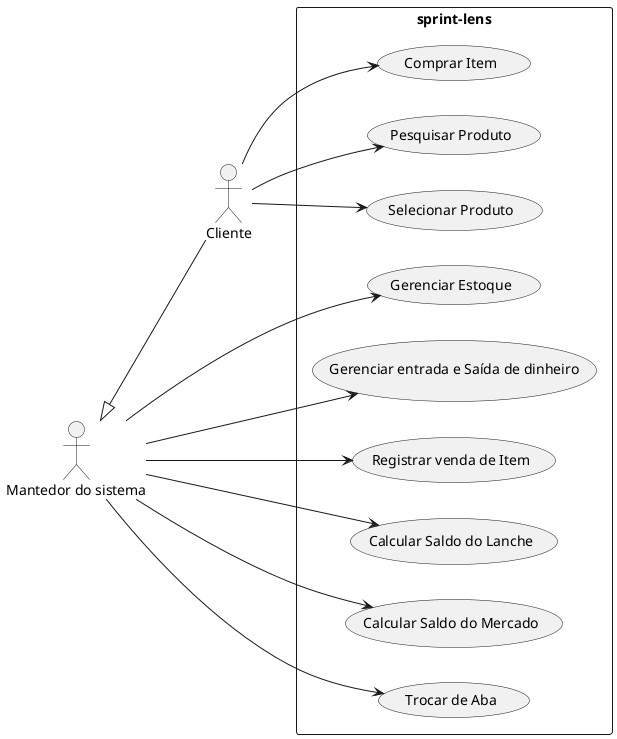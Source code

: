## Diagrama de Caso de Uso

plantuml
@startuml
' skinparam linetype ortho
left to right direction

actor "Mantedor do sistema" as mantendor
actor "Cliente" as cliente

mantendor <|-- cliente


rectangle "sprint-lens" {

    usecase "Gerenciar Estoque" as gerenciar_estoque
    usecase "Gerenciar entrada e Saída de dinheiro" as gerenciar_dinheiro
    usecase "Comprar Item" as comprar_item
    usecase "Registrar venda de Item" as registrar_item
    usecase "Calcular Saldo do Lanche" as calcular_saldo_lanche
    usecase "Calcular Saldo do Mercado" as calcular_saldo_mercado
    usecase "Pesquisar Produto" as pesquisar_produto
    usecase "Selecionar Produto" as selecionar_produto
    usecase "Trocar de Aba" as trocar_aba


    mantendor --> gerenciar_estoque
    mantendor --> gerenciar_dinheiro
    mantendor --> registrar_item
    mantendor --> calcular_saldo_lanche
    mantendor --> calcular_saldo_mercado
    mantendor --> trocar_aba
    cliente --> comprar_item
    cliente --> pesquisar_produto
    cliente --> selecionar_produto

    
      
}
@enduml